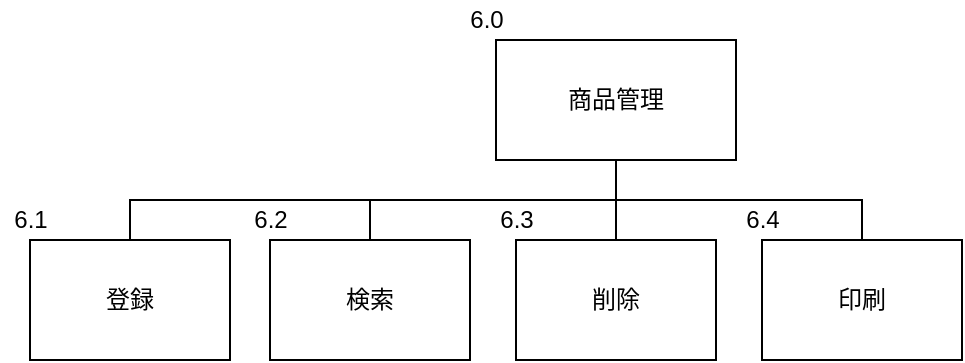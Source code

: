 <mxfile version="12.1.0" type="device" pages="1"><diagram id="wrpmUGDUPV51dJftIt9m" name="Page-1"><mxGraphModel dx="854" dy="497" grid="1" gridSize="10" guides="1" tooltips="1" connect="1" arrows="1" fold="1" page="1" pageScale="1" pageWidth="827" pageHeight="1169" math="0" shadow="0"><root><mxCell id="0"/><mxCell id="1" parent="0"/><UserObject label="&lt;font style=&quot;vertical-align: inherit&quot;&gt;&lt;font style=&quot;vertical-align: inherit&quot;&gt;商品管理&lt;/font&gt;&lt;/font&gt;" treeRoot="1" id="a7nK9uGA60JsyTPENsQV-1"><mxCell style="whiteSpace=wrap;html=1;align=center;treeFolding=1;treeMoving=1;container=1;recursiveResize=0;" parent="1" vertex="1"><mxGeometry x="403" y="110" width="120" height="60" as="geometry"/></mxCell></UserObject><mxCell id="a7nK9uGA60JsyTPENsQV-2" value="検索" style="whiteSpace=wrap;html=1;align=center;verticalAlign=middle;container=1;recursiveResize=0;treeFolding=1;treeMoving=1;" parent="1" vertex="1"><mxGeometry x="290" y="210" width="100" height="60" as="geometry"/></mxCell><mxCell id="a7nK9uGA60JsyTPENsQV-3" value="" style="edgeStyle=elbowEdgeStyle;elbow=vertical;startArrow=none;endArrow=none;rounded=0;exitX=0.5;exitY=1;exitDx=0;exitDy=0;" parent="1" source="a7nK9uGA60JsyTPENsQV-1" target="a7nK9uGA60JsyTPENsQV-2" edge="1"><mxGeometry relative="1" as="geometry"><mxPoint x="420" y="170" as="sourcePoint"/></mxGeometry></mxCell><mxCell id="a7nK9uGA60JsyTPENsQV-4" value="登録" style="whiteSpace=wrap;html=1;align=center;verticalAlign=middle;container=1;recursiveResize=0;treeFolding=1;treeMoving=1;" parent="1" vertex="1"><mxGeometry x="170" y="210" width="100" height="60" as="geometry"/></mxCell><mxCell id="a7nK9uGA60JsyTPENsQV-5" value="" style="edgeStyle=elbowEdgeStyle;elbow=vertical;startArrow=none;endArrow=none;rounded=0;exitX=0.5;exitY=1;exitDx=0;exitDy=0;" parent="1" source="a7nK9uGA60JsyTPENsQV-1" target="a7nK9uGA60JsyTPENsQV-4" edge="1"><mxGeometry relative="1" as="geometry"><mxPoint x="260" y="170" as="sourcePoint"/></mxGeometry></mxCell><mxCell id="RoZTvhKH2XpjGjiPZF5T-1" value="削除" style="whiteSpace=wrap;html=1;align=center;verticalAlign=middle;container=1;recursiveResize=0;treeFolding=1;treeMoving=1;" parent="1" vertex="1"><mxGeometry x="413" y="210" width="100" height="60" as="geometry"/></mxCell><mxCell id="RoZTvhKH2XpjGjiPZF5T-2" value="" style="edgeStyle=elbowEdgeStyle;elbow=vertical;startArrow=none;endArrow=none;rounded=0;exitX=0.5;exitY=1;exitDx=0;exitDy=0;entryX=0.5;entryY=0;entryDx=0;entryDy=0;" parent="1" source="a7nK9uGA60JsyTPENsQV-1" target="RoZTvhKH2XpjGjiPZF5T-1" edge="1"><mxGeometry relative="1" as="geometry"><mxPoint x="820" y="170" as="sourcePoint"/><mxPoint x="620" y="210" as="targetPoint"/></mxGeometry></mxCell><mxCell id="RoZTvhKH2XpjGjiPZF5T-3" value="印刷" style="whiteSpace=wrap;html=1;align=center;verticalAlign=middle;container=1;recursiveResize=0;treeFolding=1;treeMoving=1;" parent="1" vertex="1"><mxGeometry x="536" y="210" width="100" height="60" as="geometry"/></mxCell><mxCell id="RoZTvhKH2XpjGjiPZF5T-4" value="" style="edgeStyle=elbowEdgeStyle;elbow=vertical;startArrow=none;endArrow=none;rounded=0;exitX=0.5;exitY=1;exitDx=0;exitDy=0;entryX=0.5;entryY=0;entryDx=0;entryDy=0;" parent="1" source="a7nK9uGA60JsyTPENsQV-1" edge="1"><mxGeometry relative="1" as="geometry"><mxPoint x="526" y="170" as="sourcePoint"/><mxPoint x="586" y="210" as="targetPoint"/></mxGeometry></mxCell><mxCell id="RoZTvhKH2XpjGjiPZF5T-6" value="6.0" style="text;html=1;resizable=0;autosize=1;align=center;verticalAlign=middle;points=[];fillColor=none;strokeColor=none;rounded=0;" parent="1" vertex="1"><mxGeometry x="383" y="90" width="30" height="20" as="geometry"/></mxCell><mxCell id="RoZTvhKH2XpjGjiPZF5T-7" value="6.1&lt;span style=&quot;font-family: &amp;#34;helvetica&amp;#34; , &amp;#34;arial&amp;#34; , sans-serif ; font-size: 0px&quot;&gt;%3CmxGraphModel%3E%3Croot%3E%3CmxCell%20id%3D%220%22%2F%3E%3CmxCell%20id%3D%221%22%20parent%3D%220%22%2F%3E%3CmxCell%20id%3D%222%22%20value%3D%226.0%22%20style%3D%22text%3Bhtml%3D1%3Bresizable%3D0%3Bautosize%3D1%3Balign%3Dcenter%3BverticalAlign%3Dmiddle%3Bpoints%3D%5B%5D%3BfillColor%3Dnone%3BstrokeColor%3Dnone%3Brounded%3D0%3B%22%20vertex%3D%221%22%20parent%3D%221%22%3E%3CmxGeometry%20x%3D%22325%22%20y%3D%2290%22%20width%3D%2230%22%20height%3D%2220%22%20as%3D%22geometry%22%2F%3E%3C%2FmxCell%3E%3C%2Froot%3E%3C%2FmxGraphModel%3E&lt;/span&gt;" style="text;html=1;resizable=0;autosize=1;align=center;verticalAlign=middle;points=[];fillColor=none;strokeColor=none;rounded=0;" parent="1" vertex="1"><mxGeometry x="155" y="190" width="30" height="20" as="geometry"/></mxCell><mxCell id="RoZTvhKH2XpjGjiPZF5T-8" value="6.2" style="text;html=1;resizable=0;autosize=1;align=center;verticalAlign=middle;points=[];fillColor=none;strokeColor=none;rounded=0;" parent="1" vertex="1"><mxGeometry x="275" y="190" width="30" height="20" as="geometry"/></mxCell><mxCell id="RoZTvhKH2XpjGjiPZF5T-9" value="6.3&lt;span style=&quot;font-family: &amp;#34;helvetica&amp;#34; , &amp;#34;arial&amp;#34; , sans-serif ; font-size: 0px&quot;&gt;%3CmxGraphModel%3E%3Croot%3E%3CmxCell%20id%3D%220%22%2F%3E%3CmxCell%20id%3D%221%22%20parent%3D%220%22%2F%3E%3CmxCell%20id%3D%222%22%20value%3D%226.0%22%20style%3D%22text%3Bhtml%3D1%3Bresizable%3D0%3Bautosize%3D1%3Balign%3Dcenter%3BverticalAlign%3Dmiddle%3Bpoints%3D%5B%5D%3BfillColor%3Dnone%3BstrokeColor%3Dnone%3Brounded%3D0%3B%22%20vertex%3D%221%22%20parent%3D%221%22%3E%3CmxGeometry%20x%3D%22325%22%20y%3D%2290%22%20width%3D%2230%22%20height%3D%2220%22%20as%3D%22geometry%22%2F%3E%3C%2FmxCell%3E%3C%2Froot%3E%3C%2FmxGraphModel%32&lt;/span&gt;" style="text;html=1;resizable=0;autosize=1;align=center;verticalAlign=middle;points=[];fillColor=none;strokeColor=none;rounded=0;" parent="1" vertex="1"><mxGeometry x="398" y="190" width="30" height="20" as="geometry"/></mxCell><mxCell id="RoZTvhKH2XpjGjiPZF5T-10" value="6.4&lt;span style=&quot;font-family: &amp;#34;helvetica&amp;#34; , &amp;#34;arial&amp;#34; , sans-serif ; font-size: 0px&quot;&gt;%3CmxGraphModel%3E%3Croot%3E%3CmxCell%20id%3D%220%22%2F%3E%3CmxCell%20id%3D%221%22%20parent%3D%220%22%2F%3E%3CmxCell%20id%3D%222%22%20value%3D%226.0%22%20style%3D%22text%3Bhtml%3D1%3Bresizable%3D0%3Bautosize%3D1%3Balign%3Dcenter%3BverticalAlign%3Dmiddle%3Bpoints%3D%5B%5D%3BfillColor%3Dnone%3BstrokeColor%3Dnone%3Brounded%3D0%3B%22%20vertex%3D%221%22%20parent%3D%221%22%3E%3CmxGeometry%20x%3D%22325%22%20y%3D%2290%22%20width%3D%2230%22%20height%3D%2220%22%20as%3D%22geometry%22%2F%3E%3C%2FmxCell%3E%3C%2Froot%3E%3C%2FmxGraphModel%&lt;/span&gt;" style="text;html=1;resizable=0;autosize=1;align=center;verticalAlign=middle;points=[];fillColor=none;strokeColor=none;rounded=0;" parent="1" vertex="1"><mxGeometry x="521" y="190" width="30" height="20" as="geometry"/></mxCell></root></mxGraphModel></diagram></mxfile>